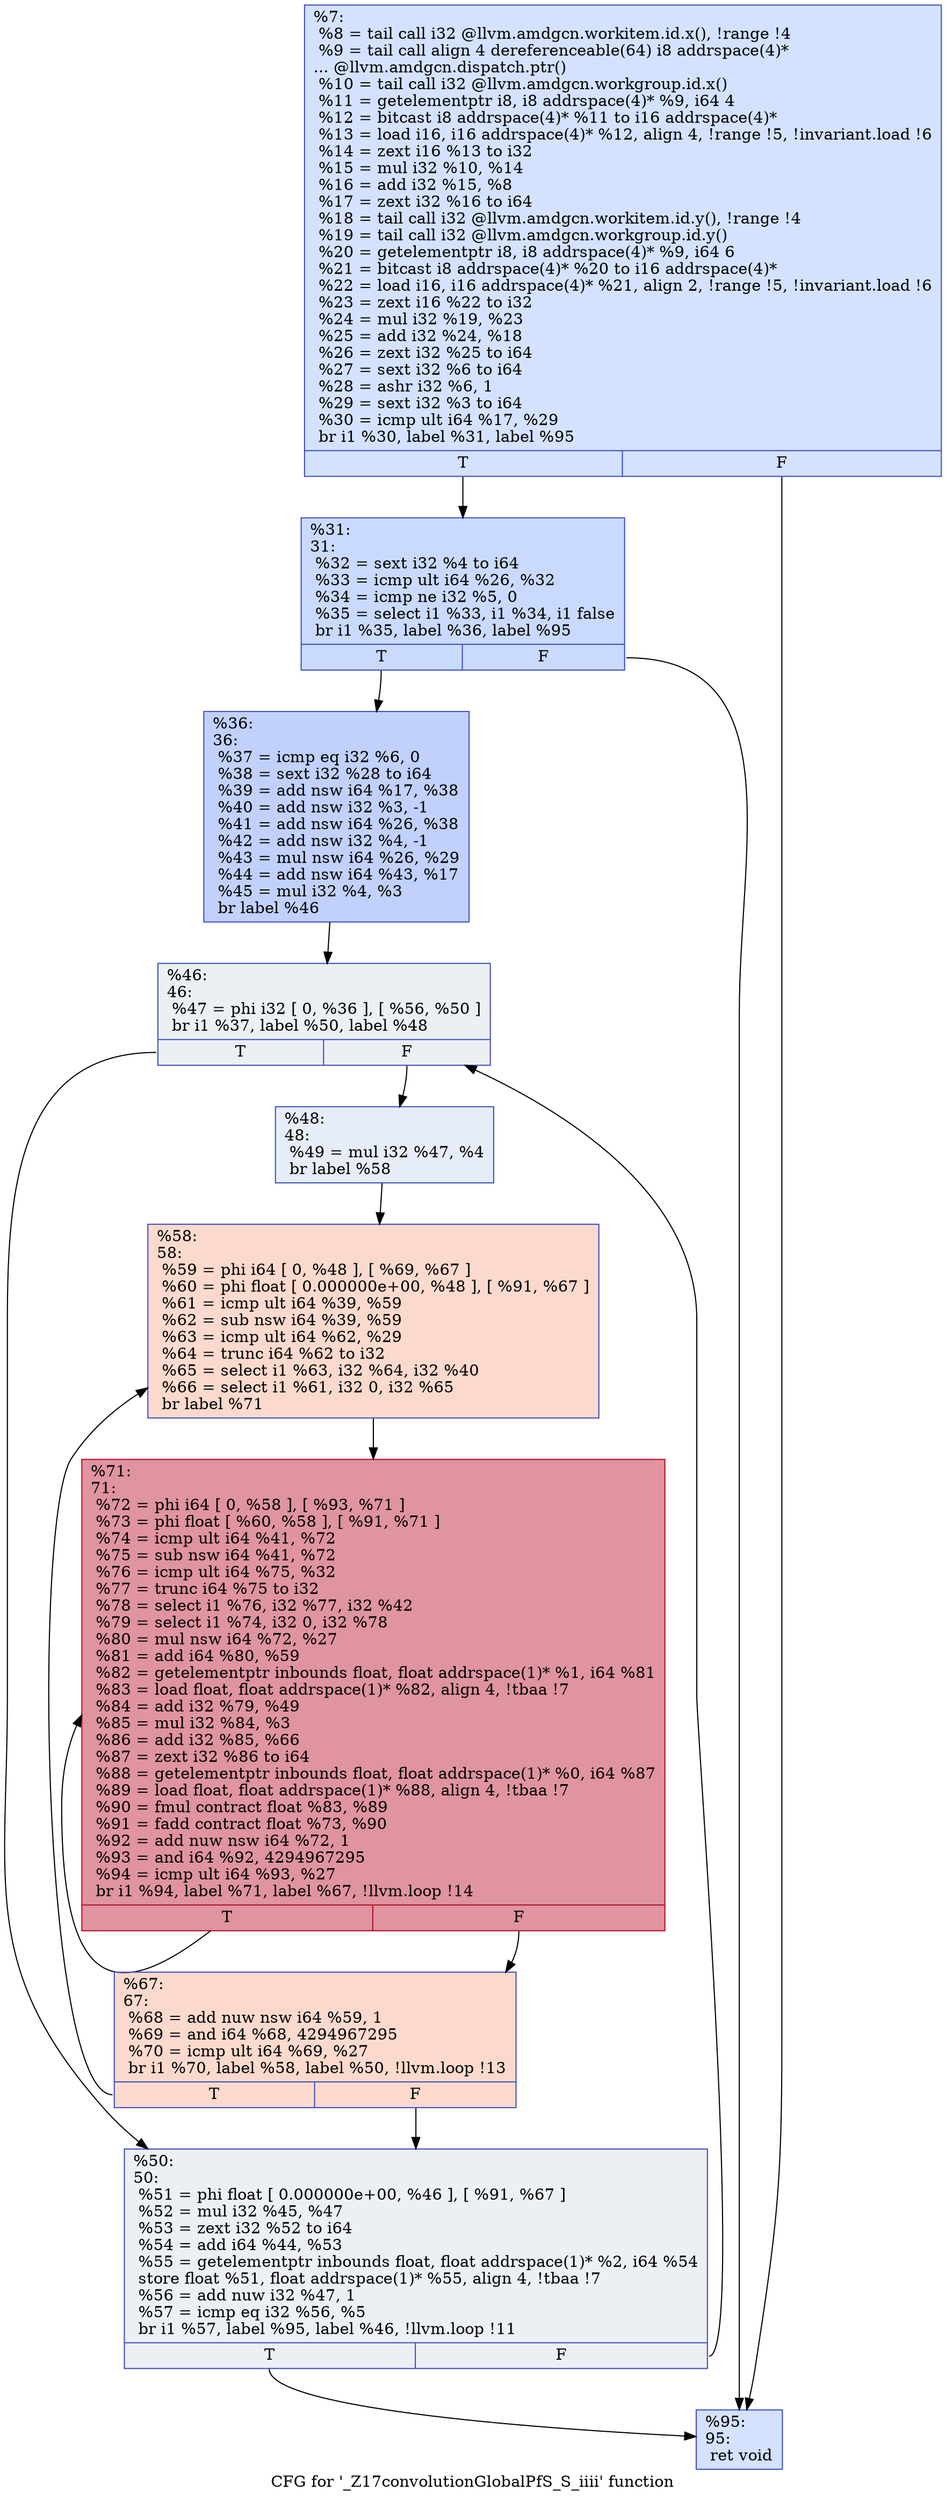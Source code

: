 digraph "CFG for '_Z17convolutionGlobalPfS_S_iiii' function" {
	label="CFG for '_Z17convolutionGlobalPfS_S_iiii' function";

	Node0x505ee30 [shape=record,color="#3d50c3ff", style=filled, fillcolor="#9ebeff70",label="{%7:\l  %8 = tail call i32 @llvm.amdgcn.workitem.id.x(), !range !4\l  %9 = tail call align 4 dereferenceable(64) i8 addrspace(4)*\l... @llvm.amdgcn.dispatch.ptr()\l  %10 = tail call i32 @llvm.amdgcn.workgroup.id.x()\l  %11 = getelementptr i8, i8 addrspace(4)* %9, i64 4\l  %12 = bitcast i8 addrspace(4)* %11 to i16 addrspace(4)*\l  %13 = load i16, i16 addrspace(4)* %12, align 4, !range !5, !invariant.load !6\l  %14 = zext i16 %13 to i32\l  %15 = mul i32 %10, %14\l  %16 = add i32 %15, %8\l  %17 = zext i32 %16 to i64\l  %18 = tail call i32 @llvm.amdgcn.workitem.id.y(), !range !4\l  %19 = tail call i32 @llvm.amdgcn.workgroup.id.y()\l  %20 = getelementptr i8, i8 addrspace(4)* %9, i64 6\l  %21 = bitcast i8 addrspace(4)* %20 to i16 addrspace(4)*\l  %22 = load i16, i16 addrspace(4)* %21, align 2, !range !5, !invariant.load !6\l  %23 = zext i16 %22 to i32\l  %24 = mul i32 %19, %23\l  %25 = add i32 %24, %18\l  %26 = zext i32 %25 to i64\l  %27 = sext i32 %6 to i64\l  %28 = ashr i32 %6, 1\l  %29 = sext i32 %3 to i64\l  %30 = icmp ult i64 %17, %29\l  br i1 %30, label %31, label %95\l|{<s0>T|<s1>F}}"];
	Node0x505ee30:s0 -> Node0x50629c0;
	Node0x505ee30:s1 -> Node0x5062a50;
	Node0x50629c0 [shape=record,color="#3d50c3ff", style=filled, fillcolor="#88abfd70",label="{%31:\l31:                                               \l  %32 = sext i32 %4 to i64\l  %33 = icmp ult i64 %26, %32\l  %34 = icmp ne i32 %5, 0\l  %35 = select i1 %33, i1 %34, i1 false\l  br i1 %35, label %36, label %95\l|{<s0>T|<s1>F}}"];
	Node0x50629c0:s0 -> Node0x5062f50;
	Node0x50629c0:s1 -> Node0x5062a50;
	Node0x5062f50 [shape=record,color="#3d50c3ff", style=filled, fillcolor="#7396f570",label="{%36:\l36:                                               \l  %37 = icmp eq i32 %6, 0\l  %38 = sext i32 %28 to i64\l  %39 = add nsw i64 %17, %38\l  %40 = add nsw i32 %3, -1\l  %41 = add nsw i64 %26, %38\l  %42 = add nsw i32 %4, -1\l  %43 = mul nsw i64 %26, %29\l  %44 = add nsw i64 %43, %17\l  %45 = mul i32 %4, %3\l  br label %46\l}"];
	Node0x5062f50 -> Node0x5063570;
	Node0x5063570 [shape=record,color="#3d50c3ff", style=filled, fillcolor="#d4dbe670",label="{%46:\l46:                                               \l  %47 = phi i32 [ 0, %36 ], [ %56, %50 ]\l  br i1 %37, label %50, label %48\l|{<s0>T|<s1>F}}"];
	Node0x5063570:s0 -> Node0x5063660;
	Node0x5063570:s1 -> Node0x50637a0;
	Node0x50637a0 [shape=record,color="#3d50c3ff", style=filled, fillcolor="#c7d7f070",label="{%48:\l48:                                               \l  %49 = mul i32 %47, %4\l  br label %58\l}"];
	Node0x50637a0 -> Node0x5063970;
	Node0x5063660 [shape=record,color="#3d50c3ff", style=filled, fillcolor="#d4dbe670",label="{%50:\l50:                                               \l  %51 = phi float [ 0.000000e+00, %46 ], [ %91, %67 ]\l  %52 = mul i32 %45, %47\l  %53 = zext i32 %52 to i64\l  %54 = add i64 %44, %53\l  %55 = getelementptr inbounds float, float addrspace(1)* %2, i64 %54\l  store float %51, float addrspace(1)* %55, align 4, !tbaa !7\l  %56 = add nuw i32 %47, 1\l  %57 = icmp eq i32 %56, %5\l  br i1 %57, label %95, label %46, !llvm.loop !11\l|{<s0>T|<s1>F}}"];
	Node0x5063660:s0 -> Node0x5062a50;
	Node0x5063660:s1 -> Node0x5063570;
	Node0x5063970 [shape=record,color="#3d50c3ff", style=filled, fillcolor="#f7ac8e70",label="{%58:\l58:                                               \l  %59 = phi i64 [ 0, %48 ], [ %69, %67 ]\l  %60 = phi float [ 0.000000e+00, %48 ], [ %91, %67 ]\l  %61 = icmp ult i64 %39, %59\l  %62 = sub nsw i64 %39, %59\l  %63 = icmp ult i64 %62, %29\l  %64 = trunc i64 %62 to i32\l  %65 = select i1 %63, i32 %64, i32 %40\l  %66 = select i1 %61, i32 0, i32 %65\l  br label %71\l}"];
	Node0x5063970 -> Node0x5062d60;
	Node0x50644b0 [shape=record,color="#3d50c3ff", style=filled, fillcolor="#f7ac8e70",label="{%67:\l67:                                               \l  %68 = add nuw nsw i64 %59, 1\l  %69 = and i64 %68, 4294967295\l  %70 = icmp ult i64 %69, %27\l  br i1 %70, label %58, label %50, !llvm.loop !13\l|{<s0>T|<s1>F}}"];
	Node0x50644b0:s0 -> Node0x5063970;
	Node0x50644b0:s1 -> Node0x5063660;
	Node0x5062d60 [shape=record,color="#b70d28ff", style=filled, fillcolor="#b70d2870",label="{%71:\l71:                                               \l  %72 = phi i64 [ 0, %58 ], [ %93, %71 ]\l  %73 = phi float [ %60, %58 ], [ %91, %71 ]\l  %74 = icmp ult i64 %41, %72\l  %75 = sub nsw i64 %41, %72\l  %76 = icmp ult i64 %75, %32\l  %77 = trunc i64 %75 to i32\l  %78 = select i1 %76, i32 %77, i32 %42\l  %79 = select i1 %74, i32 0, i32 %78\l  %80 = mul nsw i64 %72, %27\l  %81 = add i64 %80, %59\l  %82 = getelementptr inbounds float, float addrspace(1)* %1, i64 %81\l  %83 = load float, float addrspace(1)* %82, align 4, !tbaa !7\l  %84 = add i32 %79, %49\l  %85 = mul i32 %84, %3\l  %86 = add i32 %85, %66\l  %87 = zext i32 %86 to i64\l  %88 = getelementptr inbounds float, float addrspace(1)* %0, i64 %87\l  %89 = load float, float addrspace(1)* %88, align 4, !tbaa !7\l  %90 = fmul contract float %83, %89\l  %91 = fadd contract float %73, %90\l  %92 = add nuw nsw i64 %72, 1\l  %93 = and i64 %92, 4294967295\l  %94 = icmp ult i64 %93, %27\l  br i1 %94, label %71, label %67, !llvm.loop !14\l|{<s0>T|<s1>F}}"];
	Node0x5062d60:s0 -> Node0x5062d60;
	Node0x5062d60:s1 -> Node0x50644b0;
	Node0x5062a50 [shape=record,color="#3d50c3ff", style=filled, fillcolor="#9ebeff70",label="{%95:\l95:                                               \l  ret void\l}"];
}
